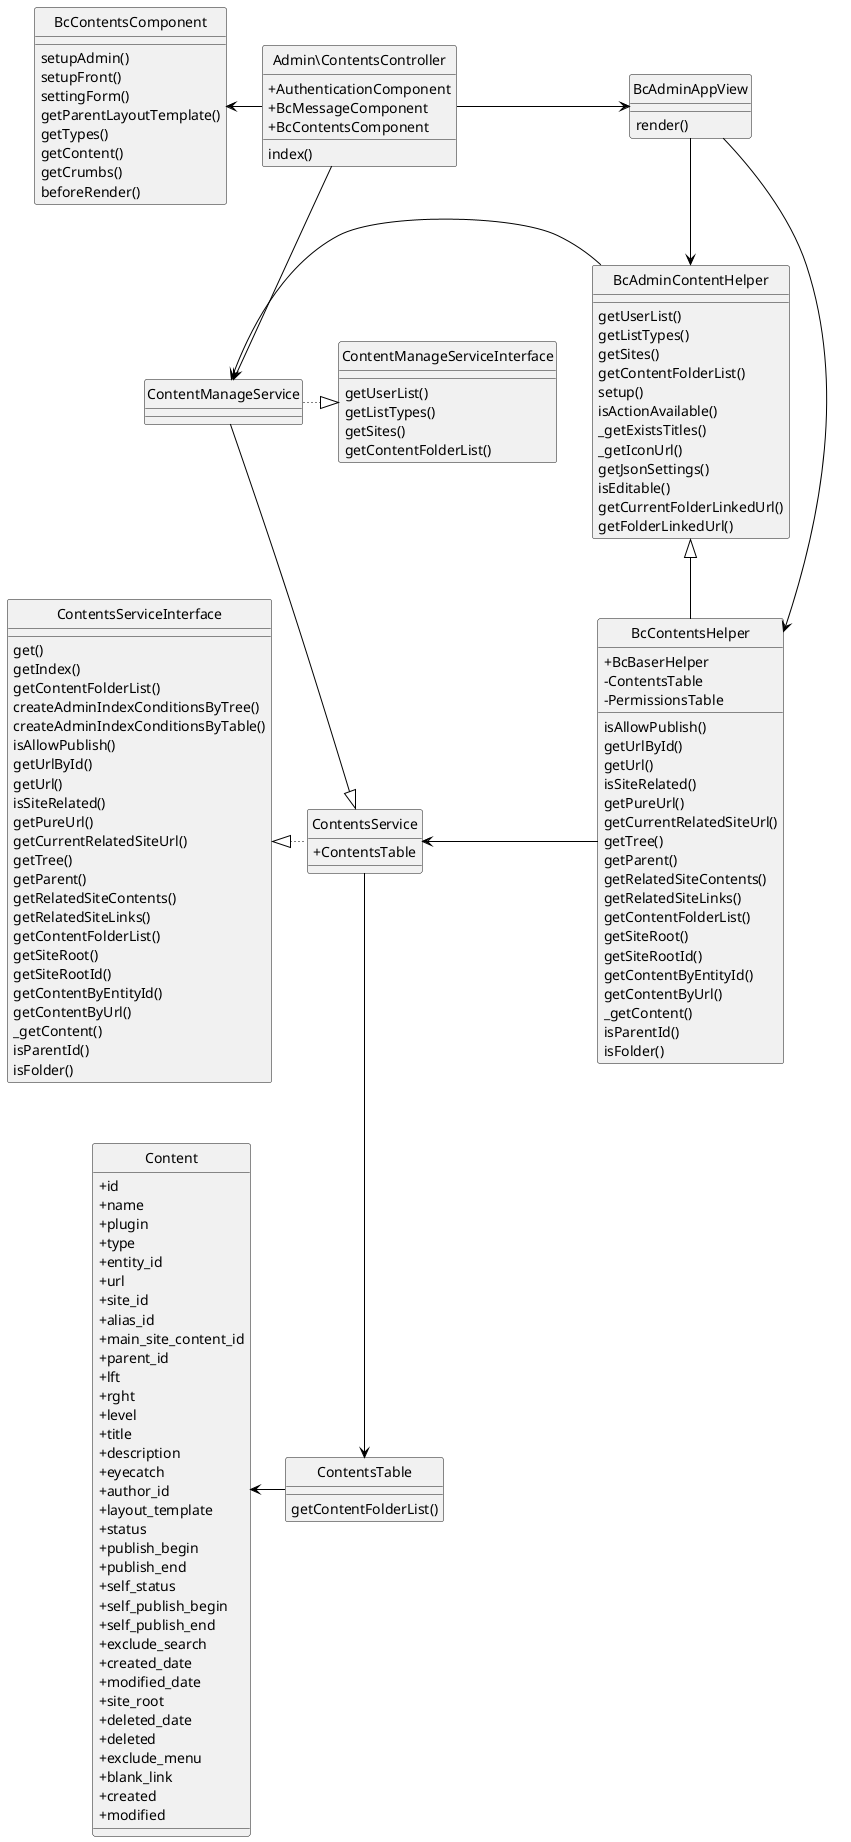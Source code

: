 @startuml
hide circle
skinparam classAttributeIconSize 0

class Admin\ContentsController {
  + AuthenticationComponent
  + BcMessageComponent
  + BcContentsComponent
  index()
}

class BcContentsComponent {
  setupAdmin()
  setupFront()
  settingForm()
  getParentLayoutTemplate()
  getTypes()
  getContent()
  getCrumbs()
  beforeRender()
}

class BcAdminAppView {
    render()
}

class BcAdminContentHelper {
  getUserList()
  getListTypes()
  getSites()
  getContentFolderList()
  setup()
  isActionAvailable()
  _getExistsTitles()
  _getIconUrl()
  getJsonSettings()
  isEditable()
  getCurrentFolderLinkedUrl()
  getFolderLinkedUrl()
}

class BcContentsHelper {
  + BcBaserHelper
  - ContentsTable
  - PermissionsTable
  isAllowPublish()
  getUrlById()
  getUrl()
  isSiteRelated()
  getPureUrl()
  getCurrentRelatedSiteUrl()
  getTree()
  getParent()
  getRelatedSiteContents()
  getRelatedSiteLinks()
  getContentFolderList()
  getSiteRoot()
  getSiteRootId()
  getContentByEntityId()
  getContentByUrl()
  _getContent()
  isParentId()
  isFolder()
}

class ContentsService {
  + ContentsTable
}

class ContentsTable {
  getContentFolderList()
}

class Content {
  + id
  + name
  + plugin
  + type
  + entity_id
  + url
  + site_id
  + alias_id
  + main_site_content_id
  + parent_id
  + lft
  + rght
  + level
  + title
  + description
  + eyecatch
  + author_id
  + layout_template
  + status
  + publish_begin
  + publish_end
  + self_status
  + self_publish_begin
  + self_publish_end
  + exclude_search
  + created_date
  + modified_date
  + site_root
  + deleted_date
  + deleted
  + exclude_menu
  + blank_link
  + created
  + modified
}

class ContentsServiceInterface {
  get()
  getIndex()
  getContentFolderList()
  createAdminIndexConditionsByTree()
  createAdminIndexConditionsByTable()
  isAllowPublish()
  getUrlById()
  getUrl()
  isSiteRelated()
  getPureUrl()
  getCurrentRelatedSiteUrl()
  getTree()
  getParent()
  getRelatedSiteContents()
  getRelatedSiteLinks()
  getContentFolderList()
  getSiteRoot()
  getSiteRootId()
  getContentByEntityId()
  getContentByUrl()
  _getContent()
  isParentId()
  isFolder()
}

class ContentManageServiceInterface {
  getUserList()
  getListTypes()
  getSites()
  getContentFolderList()
}

class ContentManageService {
}

Admin\ContentsController -right[#Black]-> BcAdminAppView
Admin\ContentsController -left[#Black]-> BcContentsComponent
Admin\ContentsController -down[#Black]-> ContentManageService

BcAdminAppView -right[#Black]-> BcContentsHelper
BcAdminAppView -down[#Black]-> BcAdminContentHelper

BcContentsHelper -left[#Black]-|> BcAdminContentHelper
BcContentsHelper -left[#Black]-> ContentsService

BcAdminContentHelper -left[#Black]-> ContentManageService

ContentManageService -down[#Black]-|> ContentsService
ContentManageService -right[dotted,#Black]-|> ContentManageServiceInterface

ContentsService -left[dotted,#Black]-|> ContentsServiceInterface
ContentsService -down[#Black]-> ContentsTable
ContentsTable -left[#Black]-> Content

@enduml
